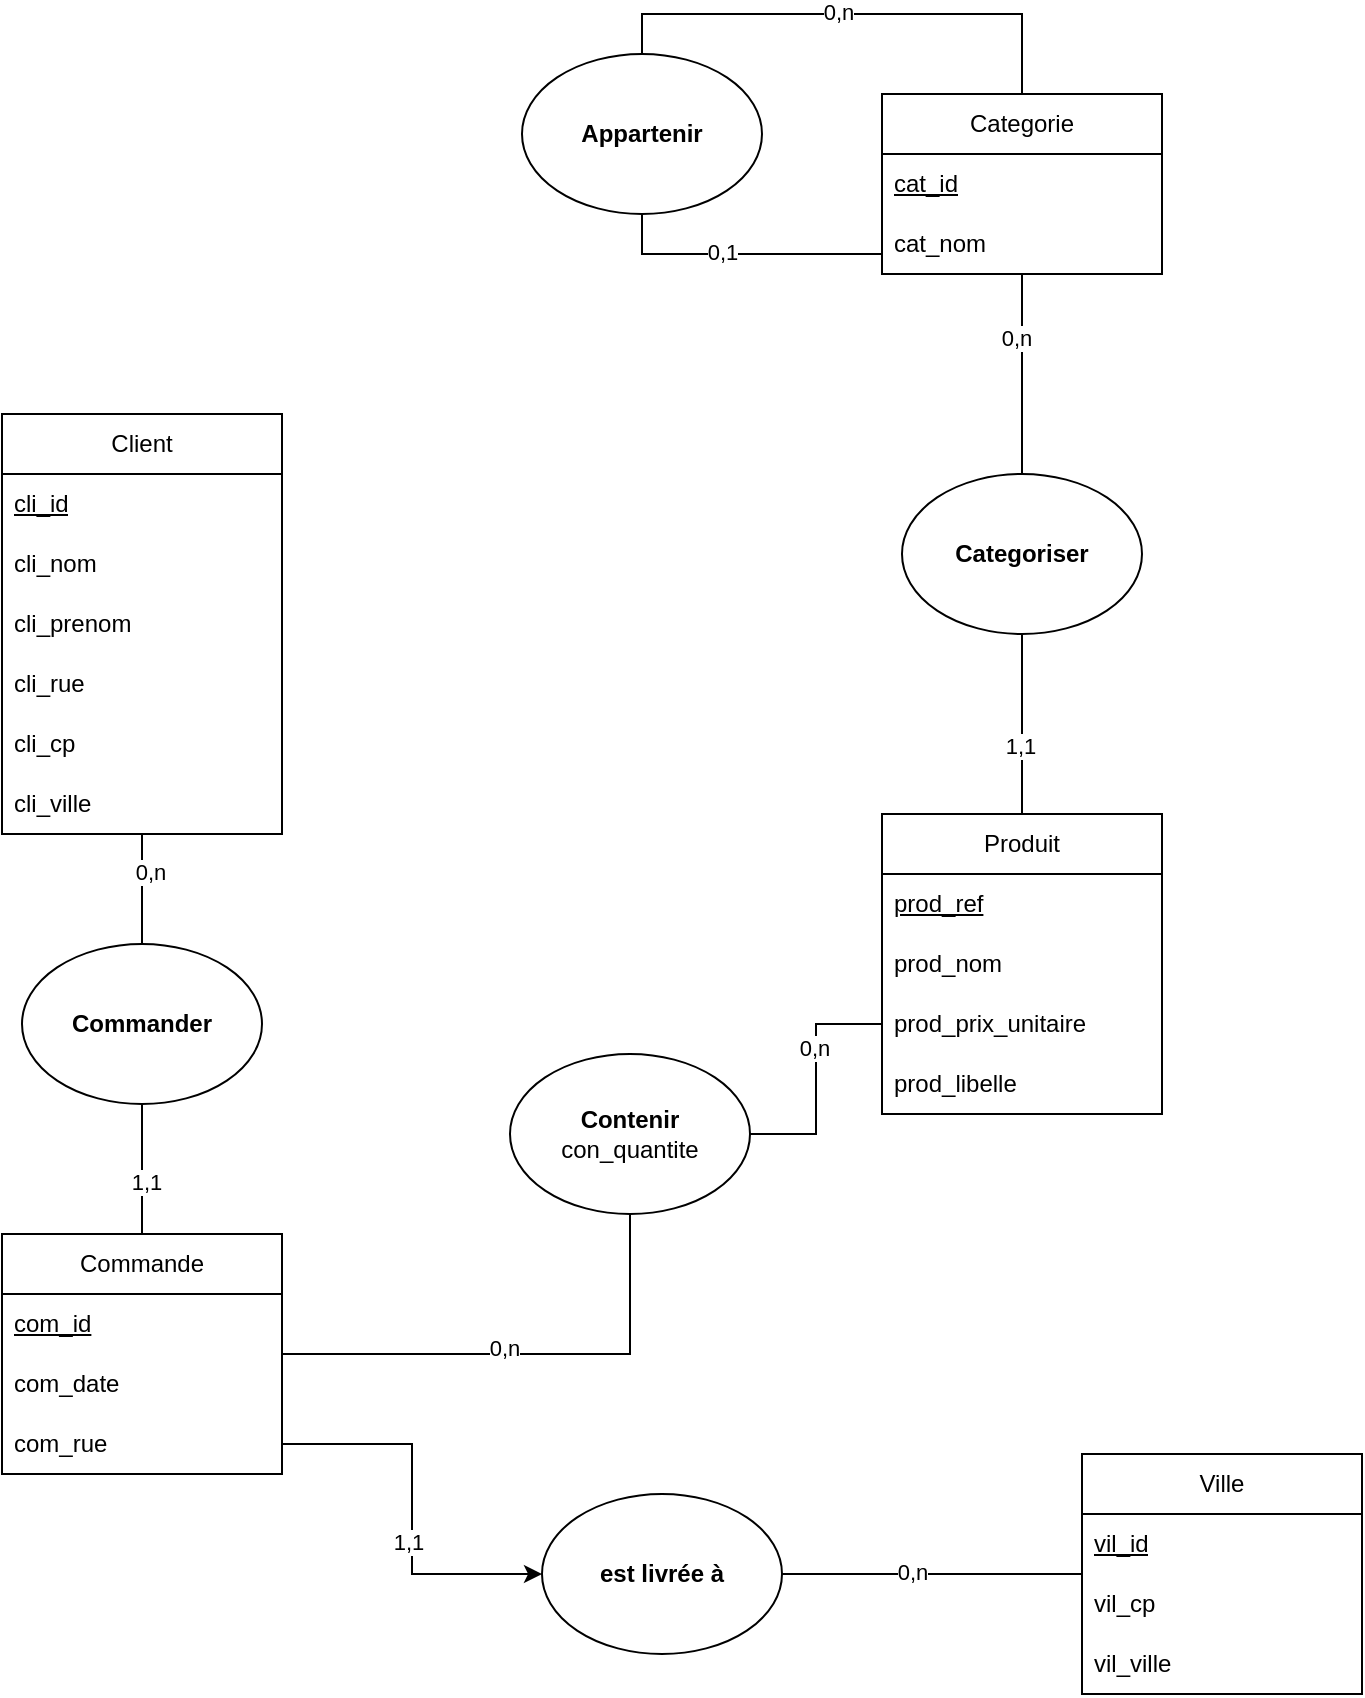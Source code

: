 <mxfile version="26.2.14">
  <diagram name="Page-1" id="H2fxOh0aJ-c4dNDgkxnf">
    <mxGraphModel dx="713" dy="759" grid="1" gridSize="10" guides="1" tooltips="1" connect="1" arrows="1" fold="1" page="1" pageScale="1" pageWidth="827" pageHeight="1169" math="0" shadow="0">
      <root>
        <mxCell id="0" />
        <mxCell id="1" parent="0" />
        <mxCell id="T2x2iTIebiMebo8hMni1-1" value="Produit" style="swimlane;fontStyle=0;childLayout=stackLayout;horizontal=1;startSize=30;horizontalStack=0;resizeParent=1;resizeParentMax=0;resizeLast=0;collapsible=1;marginBottom=0;whiteSpace=wrap;html=1;" vertex="1" parent="1">
          <mxGeometry x="480" y="480" width="140" height="150" as="geometry" />
        </mxCell>
        <mxCell id="T2x2iTIebiMebo8hMni1-2" value="&lt;u&gt;prod_ref&lt;/u&gt;" style="text;strokeColor=none;fillColor=none;align=left;verticalAlign=middle;spacingLeft=4;spacingRight=4;overflow=hidden;points=[[0,0.5],[1,0.5]];portConstraint=eastwest;rotatable=0;whiteSpace=wrap;html=1;" vertex="1" parent="T2x2iTIebiMebo8hMni1-1">
          <mxGeometry y="30" width="140" height="30" as="geometry" />
        </mxCell>
        <mxCell id="T2x2iTIebiMebo8hMni1-64" value="prod_nom" style="text;strokeColor=none;fillColor=none;align=left;verticalAlign=middle;spacingLeft=4;spacingRight=4;overflow=hidden;points=[[0,0.5],[1,0.5]];portConstraint=eastwest;rotatable=0;whiteSpace=wrap;html=1;" vertex="1" parent="T2x2iTIebiMebo8hMni1-1">
          <mxGeometry y="60" width="140" height="30" as="geometry" />
        </mxCell>
        <mxCell id="T2x2iTIebiMebo8hMni1-3" value="prod_prix_unitaire" style="text;strokeColor=none;fillColor=none;align=left;verticalAlign=middle;spacingLeft=4;spacingRight=4;overflow=hidden;points=[[0,0.5],[1,0.5]];portConstraint=eastwest;rotatable=0;whiteSpace=wrap;html=1;" vertex="1" parent="T2x2iTIebiMebo8hMni1-1">
          <mxGeometry y="90" width="140" height="30" as="geometry" />
        </mxCell>
        <mxCell id="T2x2iTIebiMebo8hMni1-4" value="prod_libelle" style="text;strokeColor=none;fillColor=none;align=left;verticalAlign=middle;spacingLeft=4;spacingRight=4;overflow=hidden;points=[[0,0.5],[1,0.5]];portConstraint=eastwest;rotatable=0;whiteSpace=wrap;html=1;" vertex="1" parent="T2x2iTIebiMebo8hMni1-1">
          <mxGeometry y="120" width="140" height="30" as="geometry" />
        </mxCell>
        <mxCell id="T2x2iTIebiMebo8hMni1-53" style="edgeStyle=orthogonalEdgeStyle;rounded=0;orthogonalLoop=1;jettySize=auto;html=1;entryX=0.5;entryY=0;entryDx=0;entryDy=0;endArrow=none;startFill=0;" edge="1" parent="1" source="T2x2iTIebiMebo8hMni1-5" target="T2x2iTIebiMebo8hMni1-17">
          <mxGeometry relative="1" as="geometry" />
        </mxCell>
        <mxCell id="T2x2iTIebiMebo8hMni1-54" value="0,n" style="edgeLabel;html=1;align=center;verticalAlign=middle;resizable=0;points=[];" vertex="1" connectable="0" parent="T2x2iTIebiMebo8hMni1-53">
          <mxGeometry x="-0.371" y="-3" relative="1" as="geometry">
            <mxPoint as="offset" />
          </mxGeometry>
        </mxCell>
        <mxCell id="T2x2iTIebiMebo8hMni1-5" value="Categorie" style="swimlane;fontStyle=0;childLayout=stackLayout;horizontal=1;startSize=30;horizontalStack=0;resizeParent=1;resizeParentMax=0;resizeLast=0;collapsible=1;marginBottom=0;whiteSpace=wrap;html=1;" vertex="1" parent="1">
          <mxGeometry x="480" y="120" width="140" height="90" as="geometry" />
        </mxCell>
        <mxCell id="T2x2iTIebiMebo8hMni1-6" value="&lt;u&gt;cat_id&lt;/u&gt;" style="text;strokeColor=none;fillColor=none;align=left;verticalAlign=middle;spacingLeft=4;spacingRight=4;overflow=hidden;points=[[0,0.5],[1,0.5]];portConstraint=eastwest;rotatable=0;whiteSpace=wrap;html=1;" vertex="1" parent="T2x2iTIebiMebo8hMni1-5">
          <mxGeometry y="30" width="140" height="30" as="geometry" />
        </mxCell>
        <mxCell id="T2x2iTIebiMebo8hMni1-7" value="cat_nom" style="text;strokeColor=none;fillColor=none;align=left;verticalAlign=middle;spacingLeft=4;spacingRight=4;overflow=hidden;points=[[0,0.5],[1,0.5]];portConstraint=eastwest;rotatable=0;whiteSpace=wrap;html=1;" vertex="1" parent="T2x2iTIebiMebo8hMni1-5">
          <mxGeometry y="60" width="140" height="30" as="geometry" />
        </mxCell>
        <mxCell id="T2x2iTIebiMebo8hMni1-9" value="Client" style="swimlane;fontStyle=0;childLayout=stackLayout;horizontal=1;startSize=30;horizontalStack=0;resizeParent=1;resizeParentMax=0;resizeLast=0;collapsible=1;marginBottom=0;whiteSpace=wrap;html=1;" vertex="1" parent="1">
          <mxGeometry x="40" y="280" width="140" height="210" as="geometry" />
        </mxCell>
        <mxCell id="T2x2iTIebiMebo8hMni1-10" value="&lt;u&gt;cli_id&lt;/u&gt;" style="text;strokeColor=none;fillColor=none;align=left;verticalAlign=middle;spacingLeft=4;spacingRight=4;overflow=hidden;points=[[0,0.5],[1,0.5]];portConstraint=eastwest;rotatable=0;whiteSpace=wrap;html=1;" vertex="1" parent="T2x2iTIebiMebo8hMni1-9">
          <mxGeometry y="30" width="140" height="30" as="geometry" />
        </mxCell>
        <mxCell id="T2x2iTIebiMebo8hMni1-11" value="cli_nom" style="text;strokeColor=none;fillColor=none;align=left;verticalAlign=middle;spacingLeft=4;spacingRight=4;overflow=hidden;points=[[0,0.5],[1,0.5]];portConstraint=eastwest;rotatable=0;whiteSpace=wrap;html=1;" vertex="1" parent="T2x2iTIebiMebo8hMni1-9">
          <mxGeometry y="60" width="140" height="30" as="geometry" />
        </mxCell>
        <mxCell id="T2x2iTIebiMebo8hMni1-12" value="cli_prenom" style="text;strokeColor=none;fillColor=none;align=left;verticalAlign=middle;spacingLeft=4;spacingRight=4;overflow=hidden;points=[[0,0.5],[1,0.5]];portConstraint=eastwest;rotatable=0;whiteSpace=wrap;html=1;" vertex="1" parent="T2x2iTIebiMebo8hMni1-9">
          <mxGeometry y="90" width="140" height="30" as="geometry" />
        </mxCell>
        <mxCell id="T2x2iTIebiMebo8hMni1-14" value="cli_rue" style="text;strokeColor=none;fillColor=none;align=left;verticalAlign=middle;spacingLeft=4;spacingRight=4;overflow=hidden;points=[[0,0.5],[1,0.5]];portConstraint=eastwest;rotatable=0;whiteSpace=wrap;html=1;" vertex="1" parent="T2x2iTIebiMebo8hMni1-9">
          <mxGeometry y="120" width="140" height="30" as="geometry" />
        </mxCell>
        <mxCell id="T2x2iTIebiMebo8hMni1-15" value="cli_cp" style="text;strokeColor=none;fillColor=none;align=left;verticalAlign=middle;spacingLeft=4;spacingRight=4;overflow=hidden;points=[[0,0.5],[1,0.5]];portConstraint=eastwest;rotatable=0;whiteSpace=wrap;html=1;" vertex="1" parent="T2x2iTIebiMebo8hMni1-9">
          <mxGeometry y="150" width="140" height="30" as="geometry" />
        </mxCell>
        <mxCell id="T2x2iTIebiMebo8hMni1-16" value="cli_ville" style="text;strokeColor=none;fillColor=none;align=left;verticalAlign=middle;spacingLeft=4;spacingRight=4;overflow=hidden;points=[[0,0.5],[1,0.5]];portConstraint=eastwest;rotatable=0;whiteSpace=wrap;html=1;" vertex="1" parent="T2x2iTIebiMebo8hMni1-9">
          <mxGeometry y="180" width="140" height="30" as="geometry" />
        </mxCell>
        <mxCell id="T2x2iTIebiMebo8hMni1-19" style="edgeStyle=orthogonalEdgeStyle;rounded=0;orthogonalLoop=1;jettySize=auto;html=1;entryX=0.5;entryY=0;entryDx=0;entryDy=0;endArrow=none;startFill=0;" edge="1" parent="1" source="T2x2iTIebiMebo8hMni1-17" target="T2x2iTIebiMebo8hMni1-1">
          <mxGeometry relative="1" as="geometry" />
        </mxCell>
        <mxCell id="T2x2iTIebiMebo8hMni1-21" value="1,1" style="edgeLabel;html=1;align=center;verticalAlign=middle;resizable=0;points=[];" vertex="1" connectable="0" parent="T2x2iTIebiMebo8hMni1-19">
          <mxGeometry x="0.244" y="-1" relative="1" as="geometry">
            <mxPoint as="offset" />
          </mxGeometry>
        </mxCell>
        <mxCell id="T2x2iTIebiMebo8hMni1-17" value="&lt;b&gt;Categoriser&lt;/b&gt;" style="ellipse;whiteSpace=wrap;html=1;" vertex="1" parent="1">
          <mxGeometry x="490" y="310" width="120" height="80" as="geometry" />
        </mxCell>
        <mxCell id="T2x2iTIebiMebo8hMni1-22" value="&lt;b&gt;Contenir&lt;/b&gt;&lt;div&gt;con_quantite&lt;/div&gt;" style="ellipse;whiteSpace=wrap;html=1;" vertex="1" parent="1">
          <mxGeometry x="294" y="600" width="120" height="80" as="geometry" />
        </mxCell>
        <mxCell id="T2x2iTIebiMebo8hMni1-25" style="edgeStyle=orthogonalEdgeStyle;rounded=0;orthogonalLoop=1;jettySize=auto;html=1;entryX=1;entryY=0.5;entryDx=0;entryDy=0;endArrow=none;startFill=0;" edge="1" parent="1" source="T2x2iTIebiMebo8hMni1-3" target="T2x2iTIebiMebo8hMni1-22">
          <mxGeometry relative="1" as="geometry" />
        </mxCell>
        <mxCell id="T2x2iTIebiMebo8hMni1-27" value="0,n" style="edgeLabel;html=1;align=center;verticalAlign=middle;resizable=0;points=[];" vertex="1" connectable="0" parent="T2x2iTIebiMebo8hMni1-25">
          <mxGeometry x="-0.265" y="-1" relative="1" as="geometry">
            <mxPoint as="offset" />
          </mxGeometry>
        </mxCell>
        <mxCell id="T2x2iTIebiMebo8hMni1-34" style="edgeStyle=orthogonalEdgeStyle;rounded=0;orthogonalLoop=1;jettySize=auto;html=1;entryX=0.5;entryY=1;entryDx=0;entryDy=0;endArrow=none;startFill=0;" edge="1" parent="1" source="T2x2iTIebiMebo8hMni1-28" target="T2x2iTIebiMebo8hMni1-22">
          <mxGeometry relative="1" as="geometry" />
        </mxCell>
        <mxCell id="T2x2iTIebiMebo8hMni1-35" value="0,n" style="edgeLabel;html=1;align=center;verticalAlign=middle;resizable=0;points=[];" vertex="1" connectable="0" parent="T2x2iTIebiMebo8hMni1-34">
          <mxGeometry x="-0.093" y="3" relative="1" as="geometry">
            <mxPoint as="offset" />
          </mxGeometry>
        </mxCell>
        <mxCell id="T2x2iTIebiMebo8hMni1-28" value="Commande" style="swimlane;fontStyle=0;childLayout=stackLayout;horizontal=1;startSize=30;horizontalStack=0;resizeParent=1;resizeParentMax=0;resizeLast=0;collapsible=1;marginBottom=0;whiteSpace=wrap;html=1;" vertex="1" parent="1">
          <mxGeometry x="40" y="690" width="140" height="120" as="geometry" />
        </mxCell>
        <mxCell id="T2x2iTIebiMebo8hMni1-29" value="&lt;u&gt;com_id&lt;/u&gt;" style="text;strokeColor=none;fillColor=none;align=left;verticalAlign=middle;spacingLeft=4;spacingRight=4;overflow=hidden;points=[[0,0.5],[1,0.5]];portConstraint=eastwest;rotatable=0;whiteSpace=wrap;html=1;" vertex="1" parent="T2x2iTIebiMebo8hMni1-28">
          <mxGeometry y="30" width="140" height="30" as="geometry" />
        </mxCell>
        <mxCell id="T2x2iTIebiMebo8hMni1-30" value="com_date" style="text;strokeColor=none;fillColor=none;align=left;verticalAlign=middle;spacingLeft=4;spacingRight=4;overflow=hidden;points=[[0,0.5],[1,0.5]];portConstraint=eastwest;rotatable=0;whiteSpace=wrap;html=1;" vertex="1" parent="T2x2iTIebiMebo8hMni1-28">
          <mxGeometry y="60" width="140" height="30" as="geometry" />
        </mxCell>
        <mxCell id="T2x2iTIebiMebo8hMni1-31" value="com_rue" style="text;strokeColor=none;fillColor=none;align=left;verticalAlign=middle;spacingLeft=4;spacingRight=4;overflow=hidden;points=[[0,0.5],[1,0.5]];portConstraint=eastwest;rotatable=0;whiteSpace=wrap;html=1;" vertex="1" parent="T2x2iTIebiMebo8hMni1-28">
          <mxGeometry y="90" width="140" height="30" as="geometry" />
        </mxCell>
        <mxCell id="T2x2iTIebiMebo8hMni1-37" style="edgeStyle=orthogonalEdgeStyle;rounded=0;orthogonalLoop=1;jettySize=auto;html=1;entryX=0.5;entryY=1;entryDx=0;entryDy=0;endArrow=none;startFill=0;" edge="1" parent="1" source="T2x2iTIebiMebo8hMni1-36" target="T2x2iTIebiMebo8hMni1-9">
          <mxGeometry relative="1" as="geometry" />
        </mxCell>
        <mxCell id="T2x2iTIebiMebo8hMni1-39" value="0,n" style="edgeLabel;html=1;align=center;verticalAlign=middle;resizable=0;points=[];" vertex="1" connectable="0" parent="T2x2iTIebiMebo8hMni1-37">
          <mxGeometry x="0.309" y="-4" relative="1" as="geometry">
            <mxPoint as="offset" />
          </mxGeometry>
        </mxCell>
        <mxCell id="T2x2iTIebiMebo8hMni1-38" style="edgeStyle=orthogonalEdgeStyle;rounded=0;orthogonalLoop=1;jettySize=auto;html=1;entryX=0.5;entryY=0;entryDx=0;entryDy=0;endArrow=none;startFill=0;" edge="1" parent="1" source="T2x2iTIebiMebo8hMni1-36" target="T2x2iTIebiMebo8hMni1-28">
          <mxGeometry relative="1" as="geometry" />
        </mxCell>
        <mxCell id="T2x2iTIebiMebo8hMni1-40" value="1,1" style="edgeLabel;html=1;align=center;verticalAlign=middle;resizable=0;points=[];" vertex="1" connectable="0" parent="T2x2iTIebiMebo8hMni1-38">
          <mxGeometry x="0.2" y="2" relative="1" as="geometry">
            <mxPoint as="offset" />
          </mxGeometry>
        </mxCell>
        <mxCell id="T2x2iTIebiMebo8hMni1-36" value="&lt;b&gt;Commander&lt;/b&gt;" style="ellipse;whiteSpace=wrap;html=1;" vertex="1" parent="1">
          <mxGeometry x="50" y="545" width="120" height="80" as="geometry" />
        </mxCell>
        <mxCell id="T2x2iTIebiMebo8hMni1-59" style="edgeStyle=orthogonalEdgeStyle;rounded=0;orthogonalLoop=1;jettySize=auto;html=1;endArrow=none;startFill=0;exitX=0.5;exitY=1;exitDx=0;exitDy=0;" edge="1" parent="1" source="T2x2iTIebiMebo8hMni1-58" target="T2x2iTIebiMebo8hMni1-5">
          <mxGeometry relative="1" as="geometry">
            <Array as="points">
              <mxPoint x="360" y="200" />
            </Array>
          </mxGeometry>
        </mxCell>
        <mxCell id="T2x2iTIebiMebo8hMni1-63" value="0,1" style="edgeLabel;html=1;align=center;verticalAlign=middle;resizable=0;points=[];" vertex="1" connectable="0" parent="T2x2iTIebiMebo8hMni1-59">
          <mxGeometry x="-0.14" y="1" relative="1" as="geometry">
            <mxPoint as="offset" />
          </mxGeometry>
        </mxCell>
        <mxCell id="T2x2iTIebiMebo8hMni1-60" style="edgeStyle=orthogonalEdgeStyle;rounded=0;orthogonalLoop=1;jettySize=auto;html=1;entryX=0.5;entryY=0;entryDx=0;entryDy=0;exitX=0.5;exitY=0;exitDx=0;exitDy=0;endArrow=none;startFill=0;" edge="1" parent="1" source="T2x2iTIebiMebo8hMni1-58" target="T2x2iTIebiMebo8hMni1-5">
          <mxGeometry relative="1" as="geometry" />
        </mxCell>
        <mxCell id="T2x2iTIebiMebo8hMni1-62" value="0,n" style="edgeLabel;html=1;align=center;verticalAlign=middle;resizable=0;points=[];" vertex="1" connectable="0" parent="T2x2iTIebiMebo8hMni1-60">
          <mxGeometry x="-0.056" y="1" relative="1" as="geometry">
            <mxPoint as="offset" />
          </mxGeometry>
        </mxCell>
        <mxCell id="T2x2iTIebiMebo8hMni1-58" value="&lt;b&gt;Appartenir&lt;/b&gt;" style="ellipse;whiteSpace=wrap;html=1;" vertex="1" parent="1">
          <mxGeometry x="300" y="100" width="120" height="80" as="geometry" />
        </mxCell>
        <mxCell id="T2x2iTIebiMebo8hMni1-71" style="edgeStyle=orthogonalEdgeStyle;rounded=0;orthogonalLoop=1;jettySize=auto;html=1;entryX=1;entryY=0.5;entryDx=0;entryDy=0;endArrow=none;startFill=0;" edge="1" parent="1" source="T2x2iTIebiMebo8hMni1-65" target="T2x2iTIebiMebo8hMni1-69">
          <mxGeometry relative="1" as="geometry" />
        </mxCell>
        <mxCell id="T2x2iTIebiMebo8hMni1-74" value="0,n" style="edgeLabel;html=1;align=center;verticalAlign=middle;resizable=0;points=[];" vertex="1" connectable="0" parent="T2x2iTIebiMebo8hMni1-71">
          <mxGeometry x="0.133" y="-1" relative="1" as="geometry">
            <mxPoint as="offset" />
          </mxGeometry>
        </mxCell>
        <mxCell id="T2x2iTIebiMebo8hMni1-65" value="Ville" style="swimlane;fontStyle=0;childLayout=stackLayout;horizontal=1;startSize=30;horizontalStack=0;resizeParent=1;resizeParentMax=0;resizeLast=0;collapsible=1;marginBottom=0;whiteSpace=wrap;html=1;" vertex="1" parent="1">
          <mxGeometry x="580" y="800" width="140" height="120" as="geometry" />
        </mxCell>
        <mxCell id="T2x2iTIebiMebo8hMni1-66" value="&lt;u&gt;vil_id&lt;/u&gt;" style="text;strokeColor=none;fillColor=none;align=left;verticalAlign=middle;spacingLeft=4;spacingRight=4;overflow=hidden;points=[[0,0.5],[1,0.5]];portConstraint=eastwest;rotatable=0;whiteSpace=wrap;html=1;" vertex="1" parent="T2x2iTIebiMebo8hMni1-65">
          <mxGeometry y="30" width="140" height="30" as="geometry" />
        </mxCell>
        <mxCell id="T2x2iTIebiMebo8hMni1-67" value="vil_cp" style="text;strokeColor=none;fillColor=none;align=left;verticalAlign=middle;spacingLeft=4;spacingRight=4;overflow=hidden;points=[[0,0.5],[1,0.5]];portConstraint=eastwest;rotatable=0;whiteSpace=wrap;html=1;" vertex="1" parent="T2x2iTIebiMebo8hMni1-65">
          <mxGeometry y="60" width="140" height="30" as="geometry" />
        </mxCell>
        <mxCell id="T2x2iTIebiMebo8hMni1-68" value="vil_ville" style="text;strokeColor=none;fillColor=none;align=left;verticalAlign=middle;spacingLeft=4;spacingRight=4;overflow=hidden;points=[[0,0.5],[1,0.5]];portConstraint=eastwest;rotatable=0;whiteSpace=wrap;html=1;" vertex="1" parent="T2x2iTIebiMebo8hMni1-65">
          <mxGeometry y="90" width="140" height="30" as="geometry" />
        </mxCell>
        <mxCell id="T2x2iTIebiMebo8hMni1-69" value="&lt;b&gt;est livrée à&lt;/b&gt;" style="ellipse;whiteSpace=wrap;html=1;" vertex="1" parent="1">
          <mxGeometry x="310" y="820" width="120" height="80" as="geometry" />
        </mxCell>
        <mxCell id="T2x2iTIebiMebo8hMni1-75" style="edgeStyle=orthogonalEdgeStyle;rounded=0;orthogonalLoop=1;jettySize=auto;html=1;entryX=0;entryY=0.5;entryDx=0;entryDy=0;" edge="1" parent="1" source="T2x2iTIebiMebo8hMni1-31" target="T2x2iTIebiMebo8hMni1-69">
          <mxGeometry relative="1" as="geometry" />
        </mxCell>
        <mxCell id="T2x2iTIebiMebo8hMni1-76" value="1,1" style="edgeLabel;html=1;align=center;verticalAlign=middle;resizable=0;points=[];" vertex="1" connectable="0" parent="T2x2iTIebiMebo8hMni1-75">
          <mxGeometry x="0.169" y="-2" relative="1" as="geometry">
            <mxPoint as="offset" />
          </mxGeometry>
        </mxCell>
      </root>
    </mxGraphModel>
  </diagram>
</mxfile>
